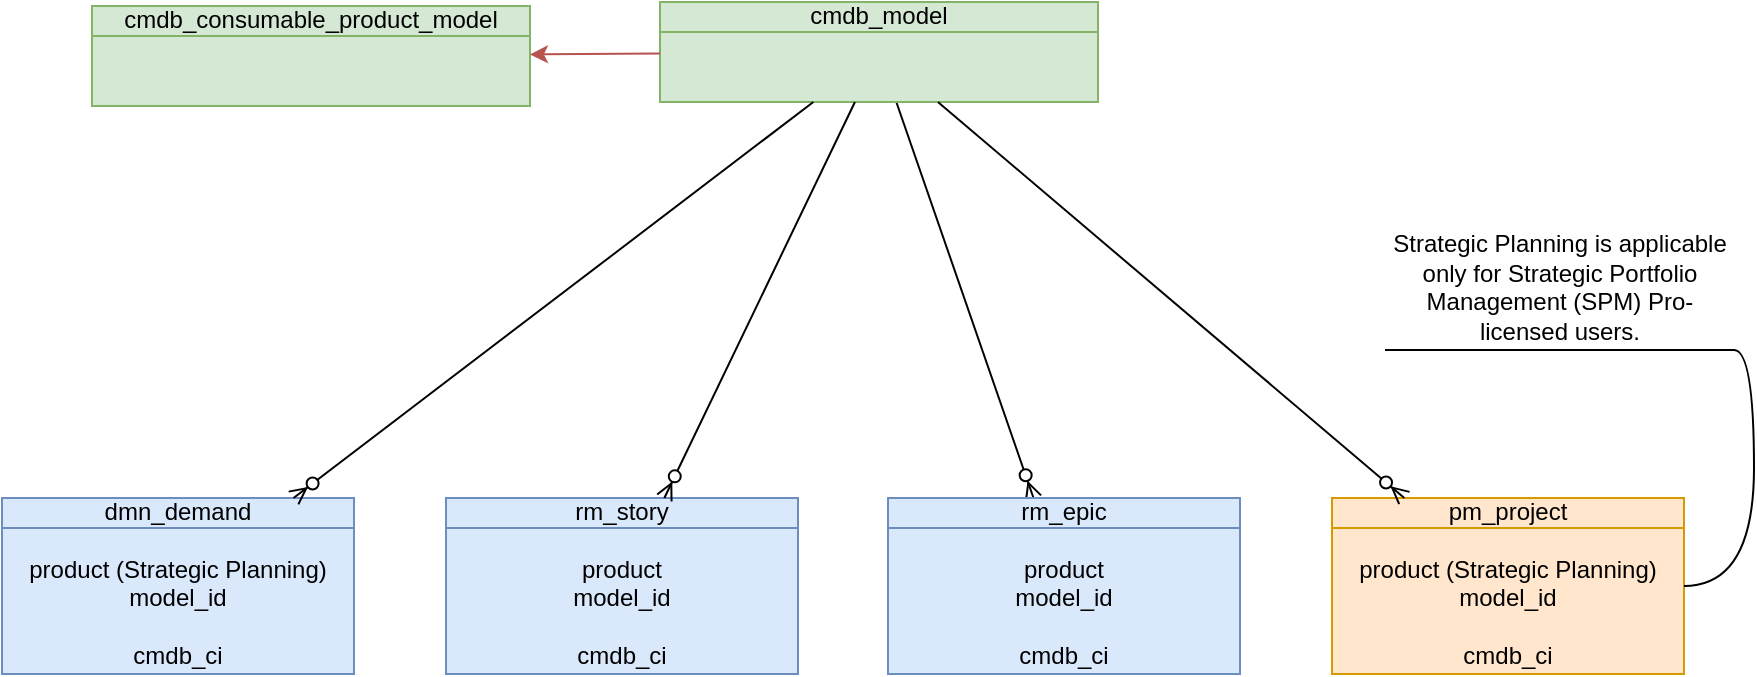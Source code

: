 <mxfile version="26.1.0">
  <diagram name="Page-1" id="Ml2_Wi6gRCoKqoXRMsIn">
    <mxGraphModel dx="1445" dy="2824" grid="0" gridSize="10" guides="0" tooltips="1" connect="0" arrows="0" fold="1" page="1" pageScale="1" pageWidth="1169" pageHeight="827" math="0" shadow="0">
      <root>
        <mxCell id="0" />
        <mxCell id="1" parent="0" />
        <mxCell id="oGcioDnqOvr4xoN5G6et-1" value="cmdb_consumable_product_model" style="html=1;outlineConnect=0;whiteSpace=wrap;fillColor=#d5e8d4;shape=mxgraph.archimate3.businessObject;overflow=fill;strokeColor=#82b366;" vertex="1" parent="1">
          <mxGeometry x="268" y="-1522" width="219" height="50" as="geometry" />
        </mxCell>
        <mxCell id="oGcioDnqOvr4xoN5G6et-2" value="&lt;div&gt;rm_story&lt;/div&gt;&lt;div&gt;&lt;div&gt;&lt;br&gt;&lt;/div&gt;&lt;div&gt;product&lt;/div&gt;&lt;div&gt;model_id&lt;/div&gt;&lt;div&gt;&lt;br&gt;&lt;/div&gt;&lt;div&gt;cmdb_ci&lt;/div&gt;&lt;br&gt;&lt;/div&gt;" style="html=1;outlineConnect=0;whiteSpace=wrap;fillColor=#dae8fc;shape=mxgraph.archimate3.businessObject;overflow=fill;strokeColor=#6c8ebf;" vertex="1" parent="1">
          <mxGeometry x="445" y="-1276" width="176" height="88" as="geometry" />
        </mxCell>
        <mxCell id="oGcioDnqOvr4xoN5G6et-3" value="" style="fontSize=12;html=1;endArrow=ERzeroToMany;endFill=1;rounded=0;" edge="1" parent="1" source="oGcioDnqOvr4xoN5G6et-4" target="oGcioDnqOvr4xoN5G6et-6">
          <mxGeometry width="100" height="100" relative="1" as="geometry">
            <mxPoint x="594" y="-1343" as="sourcePoint" />
            <mxPoint x="352" y="-1205" as="targetPoint" />
          </mxGeometry>
        </mxCell>
        <mxCell id="oGcioDnqOvr4xoN5G6et-4" value="cmdb_model" style="html=1;outlineConnect=0;whiteSpace=wrap;fillColor=#d5e8d4;shape=mxgraph.archimate3.businessObject;overflow=fill;strokeColor=#82b366;" vertex="1" parent="1">
          <mxGeometry x="552" y="-1524" width="219" height="50" as="geometry" />
        </mxCell>
        <mxCell id="oGcioDnqOvr4xoN5G6et-5" value="" style="endArrow=classic;html=1;rounded=0;fillColor=#f8cecc;strokeColor=#b85450;" edge="1" parent="1" source="oGcioDnqOvr4xoN5G6et-4" target="oGcioDnqOvr4xoN5G6et-1">
          <mxGeometry width="50" height="50" relative="1" as="geometry">
            <mxPoint x="753" y="-1639" as="sourcePoint" />
            <mxPoint x="283" y="-1641" as="targetPoint" />
          </mxGeometry>
        </mxCell>
        <mxCell id="oGcioDnqOvr4xoN5G6et-6" value="&lt;div&gt;rm_epic&lt;/div&gt;&lt;div&gt;&lt;br&gt;&lt;/div&gt;&lt;div&gt;&lt;div&gt;product&lt;/div&gt;&lt;div&gt;model_id&lt;/div&gt;&lt;div&gt;&lt;br&gt;&lt;/div&gt;&lt;div&gt;cmdb_ci&lt;/div&gt;&lt;br&gt;&lt;/div&gt;" style="html=1;outlineConnect=0;whiteSpace=wrap;fillColor=#dae8fc;shape=mxgraph.archimate3.businessObject;overflow=fill;strokeColor=#6c8ebf;" vertex="1" parent="1">
          <mxGeometry x="666" y="-1276" width="176" height="88" as="geometry" />
        </mxCell>
        <mxCell id="oGcioDnqOvr4xoN5G6et-7" value="" style="fontSize=12;html=1;endArrow=ERzeroToMany;endFill=1;rounded=0;" edge="1" parent="1" source="oGcioDnqOvr4xoN5G6et-4" target="oGcioDnqOvr4xoN5G6et-2">
          <mxGeometry width="100" height="100" relative="1" as="geometry">
            <mxPoint x="672" y="-1464" as="sourcePoint" />
            <mxPoint x="675" y="-1267" as="targetPoint" />
          </mxGeometry>
        </mxCell>
        <mxCell id="oGcioDnqOvr4xoN5G6et-8" value="&lt;div&gt;dmn_demand&lt;/div&gt;&lt;div&gt;&lt;br&gt;&lt;/div&gt;&lt;div&gt;product (Strategic Planning)&lt;/div&gt;&lt;div&gt;model_id&lt;/div&gt;&lt;div&gt;&lt;br&gt;&lt;/div&gt;&lt;div&gt;cmdb_ci&lt;/div&gt;" style="html=1;outlineConnect=0;whiteSpace=wrap;fillColor=#dae8fc;shape=mxgraph.archimate3.businessObject;overflow=fill;strokeColor=#6c8ebf;" vertex="1" parent="1">
          <mxGeometry x="223" y="-1276" width="176" height="88" as="geometry" />
        </mxCell>
        <mxCell id="oGcioDnqOvr4xoN5G6et-9" value="" style="fontSize=12;html=1;endArrow=ERzeroToMany;endFill=1;rounded=0;" edge="1" parent="1" source="oGcioDnqOvr4xoN5G6et-4" target="oGcioDnqOvr4xoN5G6et-8">
          <mxGeometry width="100" height="100" relative="1" as="geometry">
            <mxPoint x="656" y="-1464" as="sourcePoint" />
            <mxPoint x="535" y="-1266" as="targetPoint" />
          </mxGeometry>
        </mxCell>
        <mxCell id="oGcioDnqOvr4xoN5G6et-10" value="&lt;div&gt;pm_project&lt;/div&gt;&lt;div&gt;&lt;br&gt;&lt;/div&gt;&lt;div&gt;&lt;div&gt;product (Strategic Planning)&lt;/div&gt;&lt;div&gt;model_id&lt;/div&gt;&lt;div&gt;&lt;br&gt;&lt;/div&gt;&lt;div&gt;cmdb_ci&lt;/div&gt;&lt;br&gt;&lt;/div&gt;" style="html=1;outlineConnect=0;whiteSpace=wrap;fillColor=#ffe6cc;shape=mxgraph.archimate3.businessObject;overflow=fill;strokeColor=#d79b00;" vertex="1" parent="1">
          <mxGeometry x="888" y="-1276" width="176" height="88" as="geometry" />
        </mxCell>
        <mxCell id="oGcioDnqOvr4xoN5G6et-11" value="" style="fontSize=12;html=1;endArrow=ERzeroToMany;endFill=1;rounded=0;" edge="1" parent="1" source="oGcioDnqOvr4xoN5G6et-4" target="oGcioDnqOvr4xoN5G6et-10">
          <mxGeometry width="100" height="100" relative="1" as="geometry">
            <mxPoint x="680" y="-1464" as="sourcePoint" />
            <mxPoint x="749" y="-1266" as="targetPoint" />
          </mxGeometry>
        </mxCell>
        <mxCell id="oGcioDnqOvr4xoN5G6et-15" value="Strategic Planning is applicable only for Strategic Portfolio Management (SPM) Pro-licensed users." style="whiteSpace=wrap;html=1;shape=partialRectangle;top=0;left=0;bottom=1;right=0;points=[[0,1],[1,1]];fillColor=none;align=center;verticalAlign=bottom;routingCenterY=0.5;snapToPoint=1;recursiveResize=0;autosize=1;treeFolding=1;treeMoving=1;newEdgeStyle={&quot;edgeStyle&quot;:&quot;entityRelationEdgeStyle&quot;,&quot;startArrow&quot;:&quot;none&quot;,&quot;endArrow&quot;:&quot;none&quot;,&quot;segment&quot;:10,&quot;curved&quot;:1,&quot;sourcePerimeterSpacing&quot;:0,&quot;targetPerimeterSpacing&quot;:0};" vertex="1" parent="1">
          <mxGeometry x="915" y="-1422" width="174" height="72" as="geometry" />
        </mxCell>
        <mxCell id="oGcioDnqOvr4xoN5G6et-16" value="" style="edgeStyle=entityRelationEdgeStyle;startArrow=none;endArrow=none;segment=10;curved=1;sourcePerimeterSpacing=0;targetPerimeterSpacing=0;rounded=0;" edge="1" target="oGcioDnqOvr4xoN5G6et-15" parent="1" source="oGcioDnqOvr4xoN5G6et-10">
          <mxGeometry relative="1" as="geometry">
            <mxPoint x="999" y="-1371" as="sourcePoint" />
          </mxGeometry>
        </mxCell>
      </root>
    </mxGraphModel>
  </diagram>
</mxfile>

